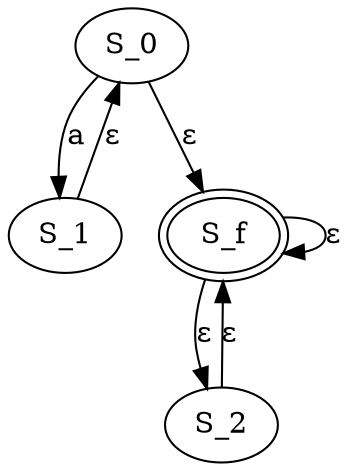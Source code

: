 digraph rgfsa {
  /* Circles-and-arrows diagram of FSA from right-regular grammar. 
     Generated by rg-to-dot.xsl.
     Input:file:/Users/cmsmcq/2021/gingersnap/toys/g011.fsa.xml
     Generated:2021-01-17T12:43:06.742389-07:00 */

S_0 [label="S_0"]
S_1 [label="S_1"]
S_2 [label="S_2"]
S_f [label="S_f" peripheries=2]
S_0 -> S_1 [label="a"];
S_0 -> S_f [label="ε"];
S_1 -> S_0 [label="ε"];
S_2 -> S_f [label="ε"];
S_f -> S_2 [label="ε"];
S_f -> S_f [label="ε"];
}
